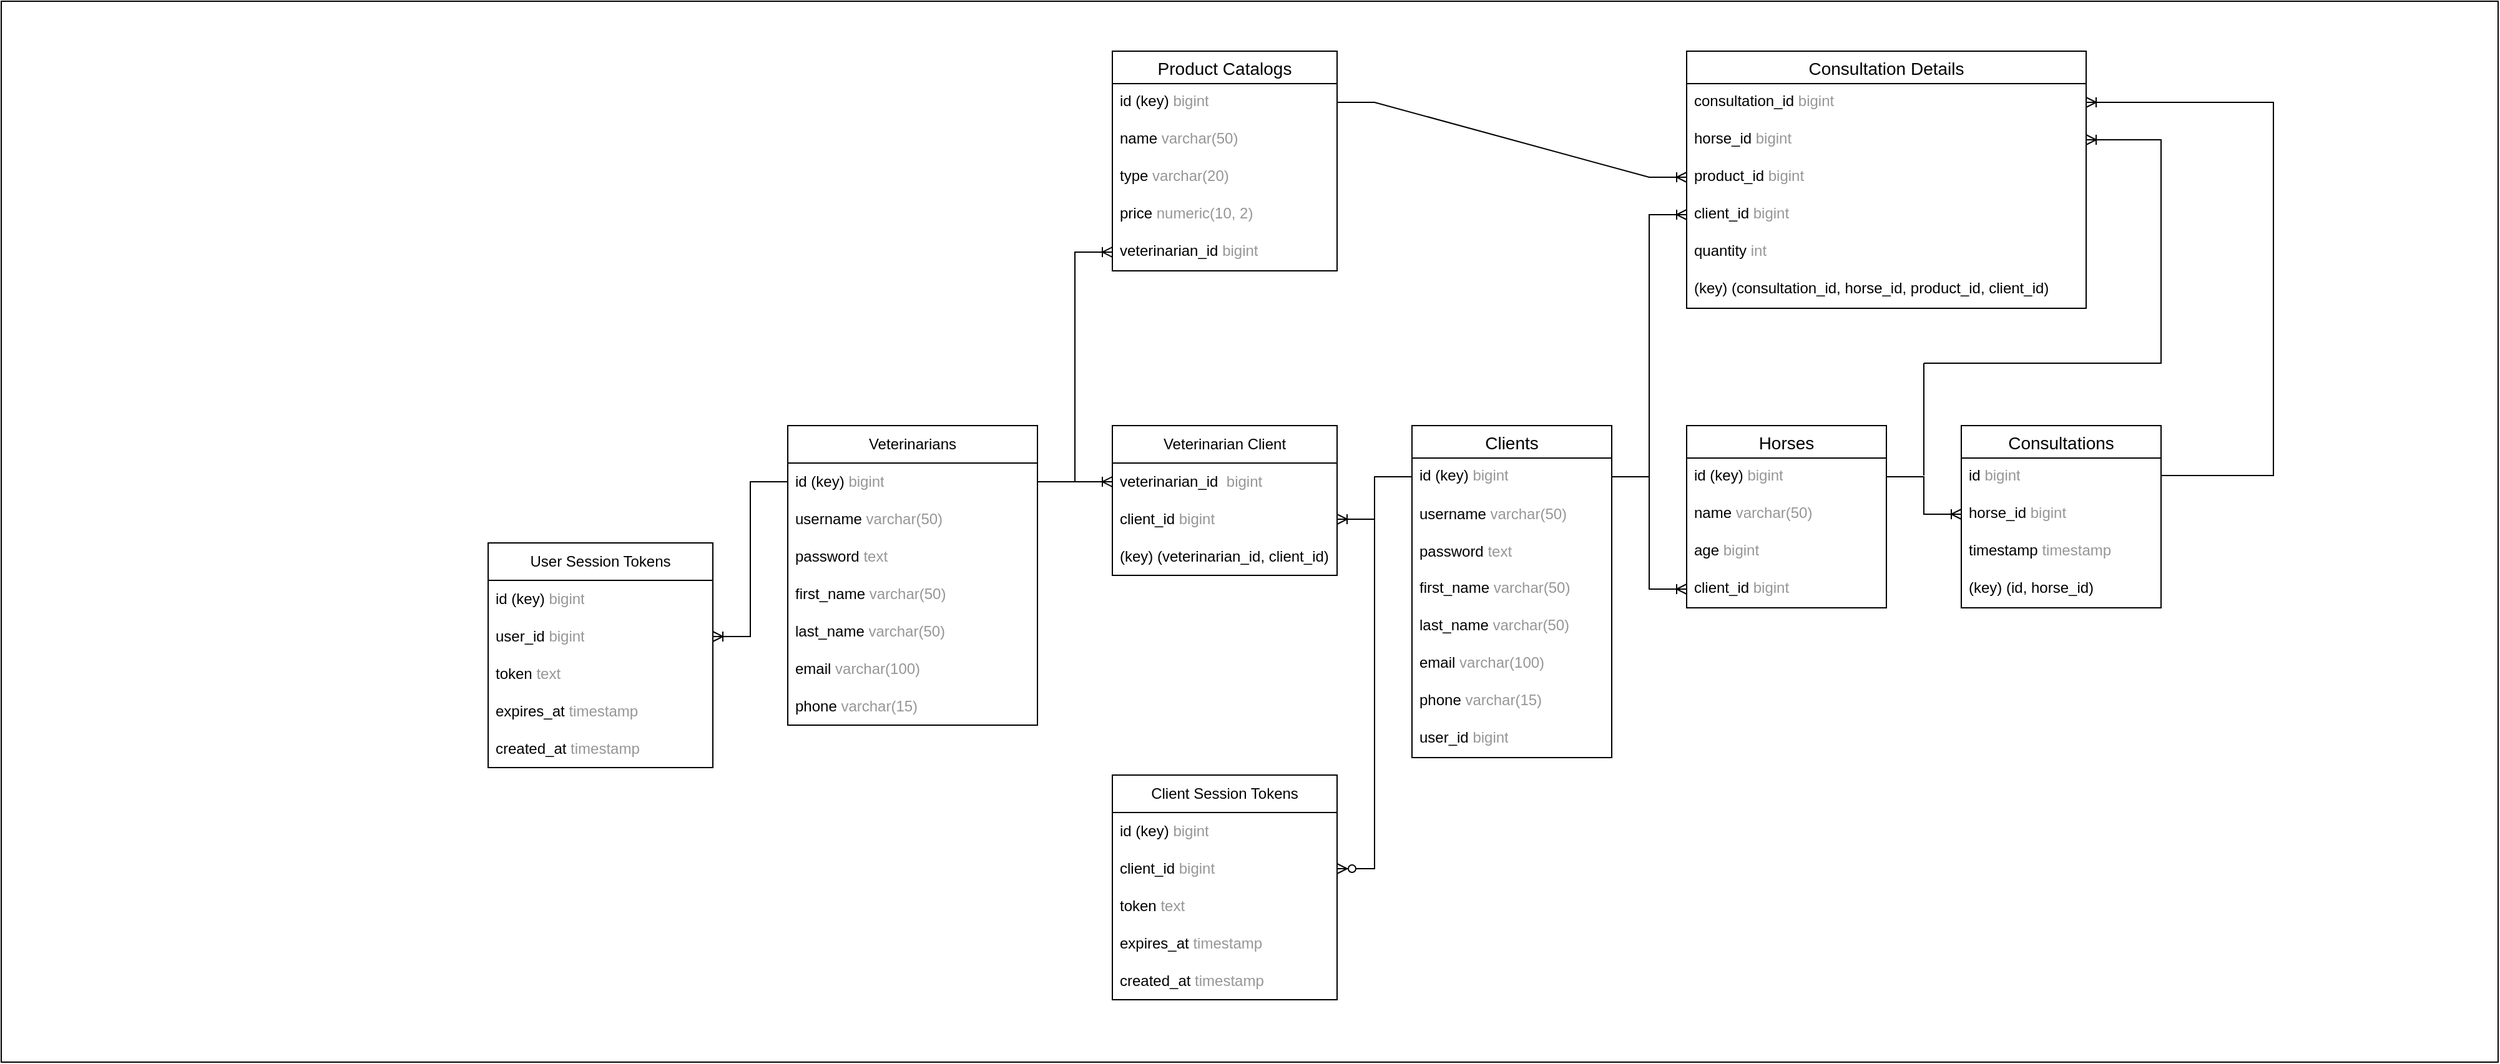 <mxfile version="26.0.16">
  <diagram name="Page-1" id="a7904f86-f2b4-8e86-fa97-74104820619b">
    <mxGraphModel dx="2787" dy="1796" grid="1" gridSize="10" guides="1" tooltips="1" connect="1" arrows="1" fold="1" page="1" pageScale="1" pageWidth="1100" pageHeight="850" background="#FFFFFF" math="0" shadow="0">
      <root>
        <mxCell id="0" />
        <mxCell id="1" parent="0" />
        <mxCell id="0PUOpv4q3WC7BL36jvcQ-1" value="" style="rounded=0;whiteSpace=wrap;html=1;" vertex="1" parent="1">
          <mxGeometry x="-1100" y="-850" width="2000" height="850" as="geometry" />
        </mxCell>
        <mxCell id="CKcXtdMAVw7ahf70taSX-3" value="Veterinarians" style="swimlane;fontStyle=0;childLayout=stackLayout;horizontal=1;startSize=30;horizontalStack=0;resizeParent=1;resizeParentMax=0;resizeLast=0;collapsible=1;marginBottom=0;whiteSpace=wrap;html=1;" parent="1" vertex="1">
          <mxGeometry x="-470" y="-510" width="200" height="240" as="geometry" />
        </mxCell>
        <mxCell id="CKcXtdMAVw7ahf70taSX-4" value="id (key)&amp;nbsp;&lt;span style=&quot;color: rgb(150, 150, 150);&quot;&gt;bigint&lt;/span&gt;" style="text;strokeColor=none;fillColor=none;align=left;verticalAlign=middle;spacingLeft=4;spacingRight=4;overflow=hidden;points=[[0,0.5],[1,0.5]];portConstraint=eastwest;rotatable=0;whiteSpace=wrap;html=1;" parent="CKcXtdMAVw7ahf70taSX-3" vertex="1">
          <mxGeometry y="30" width="200" height="30" as="geometry" />
        </mxCell>
        <mxCell id="CKcXtdMAVw7ahf70taSX-5" value="username&amp;nbsp;&lt;span style=&quot;caret-color: rgb(150, 150, 150); color: rgb(150, 150, 150);&quot;&gt;varchar(50)&lt;/span&gt;" style="text;strokeColor=none;fillColor=none;align=left;verticalAlign=middle;spacingLeft=4;spacingRight=4;overflow=hidden;points=[[0,0.5],[1,0.5]];portConstraint=eastwest;rotatable=0;whiteSpace=wrap;html=1;" parent="CKcXtdMAVw7ahf70taSX-3" vertex="1">
          <mxGeometry y="60" width="200" height="30" as="geometry" />
        </mxCell>
        <mxCell id="CKcXtdMAVw7ahf70taSX-6" value="password&amp;nbsp;&lt;span style=&quot;caret-color: rgb(150, 150, 150); color: rgb(150, 150, 150);&quot;&gt;text&lt;/span&gt;" style="text;strokeColor=none;fillColor=none;align=left;verticalAlign=middle;spacingLeft=4;spacingRight=4;overflow=hidden;points=[[0,0.5],[1,0.5]];portConstraint=eastwest;rotatable=0;whiteSpace=wrap;html=1;" parent="CKcXtdMAVw7ahf70taSX-3" vertex="1">
          <mxGeometry y="90" width="200" height="30" as="geometry" />
        </mxCell>
        <mxCell id="CKcXtdMAVw7ahf70taSX-13" value="first_name&amp;nbsp;&lt;span style=&quot;caret-color: rgb(150, 150, 150); color: rgb(150, 150, 150);&quot;&gt;varchar(50)&lt;/span&gt;" style="text;strokeColor=none;fillColor=none;align=left;verticalAlign=middle;spacingLeft=4;spacingRight=4;overflow=hidden;points=[[0,0.5],[1,0.5]];portConstraint=eastwest;rotatable=0;whiteSpace=wrap;html=1;" parent="CKcXtdMAVw7ahf70taSX-3" vertex="1">
          <mxGeometry y="120" width="200" height="30" as="geometry" />
        </mxCell>
        <mxCell id="CKcXtdMAVw7ahf70taSX-14" value="last_name&amp;nbsp;&lt;span style=&quot;caret-color: rgb(150, 150, 150); color: rgb(150, 150, 150);&quot;&gt;varchar(50)&lt;/span&gt;" style="text;strokeColor=none;fillColor=none;align=left;verticalAlign=middle;spacingLeft=4;spacingRight=4;overflow=hidden;points=[[0,0.5],[1,0.5]];portConstraint=eastwest;rotatable=0;whiteSpace=wrap;html=1;" parent="CKcXtdMAVw7ahf70taSX-3" vertex="1">
          <mxGeometry y="150" width="200" height="30" as="geometry" />
        </mxCell>
        <mxCell id="CKcXtdMAVw7ahf70taSX-15" value="email&amp;nbsp;&lt;span style=&quot;caret-color: rgb(150, 150, 150); color: rgb(150, 150, 150);&quot;&gt;varchar(100)&lt;/span&gt;" style="text;strokeColor=none;fillColor=none;align=left;verticalAlign=middle;spacingLeft=4;spacingRight=4;overflow=hidden;points=[[0,0.5],[1,0.5]];portConstraint=eastwest;rotatable=0;whiteSpace=wrap;html=1;" parent="CKcXtdMAVw7ahf70taSX-3" vertex="1">
          <mxGeometry y="180" width="200" height="30" as="geometry" />
        </mxCell>
        <mxCell id="CKcXtdMAVw7ahf70taSX-16" value="phone&amp;nbsp;&lt;span style=&quot;caret-color: rgb(150, 150, 150); color: rgb(150, 150, 150);&quot;&gt;varchar(15)&lt;/span&gt;" style="text;strokeColor=none;fillColor=none;align=left;verticalAlign=middle;spacingLeft=4;spacingRight=4;overflow=hidden;points=[[0,0.5],[1,0.5]];portConstraint=eastwest;rotatable=0;whiteSpace=wrap;html=1;" parent="CKcXtdMAVw7ahf70taSX-3" vertex="1">
          <mxGeometry y="210" width="200" height="30" as="geometry" />
        </mxCell>
        <mxCell id="CKcXtdMAVw7ahf70taSX-17" value="Clients" style="swimlane;fontStyle=0;childLayout=stackLayout;horizontal=1;startSize=26;horizontalStack=0;resizeParent=1;resizeParentMax=0;resizeLast=0;collapsible=1;marginBottom=0;align=center;fontSize=14;" parent="1" vertex="1">
          <mxGeometry x="30" y="-510" width="160" height="266" as="geometry" />
        </mxCell>
        <mxCell id="CKcXtdMAVw7ahf70taSX-18" value="id (key)&amp;nbsp;&lt;span style=&quot;caret-color: rgb(150, 150, 150); color: rgb(150, 150, 150);&quot;&gt;bigint&lt;/span&gt;" style="text;strokeColor=none;fillColor=none;spacingLeft=4;spacingRight=4;overflow=hidden;rotatable=0;points=[[0,0.5],[1,0.5]];portConstraint=eastwest;fontSize=12;whiteSpace=wrap;html=1;" parent="CKcXtdMAVw7ahf70taSX-17" vertex="1">
          <mxGeometry y="26" width="160" height="30" as="geometry" />
        </mxCell>
        <mxCell id="CKcXtdMAVw7ahf70taSX-120" value="username&amp;nbsp;&lt;span style=&quot;caret-color: rgb(150, 150, 150); color: rgb(150, 150, 150);&quot;&gt;varchar(50)&lt;/span&gt;" style="text;strokeColor=none;fillColor=none;align=left;verticalAlign=middle;spacingLeft=4;spacingRight=4;overflow=hidden;points=[[0,0.5],[1,0.5]];portConstraint=eastwest;rotatable=0;whiteSpace=wrap;html=1;" parent="CKcXtdMAVw7ahf70taSX-17" vertex="1">
          <mxGeometry y="56" width="160" height="30" as="geometry" />
        </mxCell>
        <mxCell id="CKcXtdMAVw7ahf70taSX-121" value="password&amp;nbsp;&lt;span style=&quot;caret-color: rgb(150, 150, 150); color: rgb(150, 150, 150);&quot;&gt;text&lt;/span&gt;" style="text;strokeColor=none;fillColor=none;align=left;verticalAlign=middle;spacingLeft=4;spacingRight=4;overflow=hidden;points=[[0,0.5],[1,0.5]];portConstraint=eastwest;rotatable=0;whiteSpace=wrap;html=1;" parent="CKcXtdMAVw7ahf70taSX-17" vertex="1">
          <mxGeometry y="86" width="160" height="30" as="geometry" />
        </mxCell>
        <mxCell id="CKcXtdMAVw7ahf70taSX-19" value="first_name&amp;nbsp;&lt;span style=&quot;caret-color: rgb(150, 150, 150); color: rgb(150, 150, 150);&quot;&gt;varchar(50)&lt;/span&gt;" style="text;strokeColor=none;fillColor=none;spacingLeft=4;spacingRight=4;overflow=hidden;rotatable=0;points=[[0,0.5],[1,0.5]];portConstraint=eastwest;fontSize=12;whiteSpace=wrap;html=1;" parent="CKcXtdMAVw7ahf70taSX-17" vertex="1">
          <mxGeometry y="116" width="160" height="30" as="geometry" />
        </mxCell>
        <mxCell id="CKcXtdMAVw7ahf70taSX-20" value="last_name&amp;nbsp;&lt;span style=&quot;caret-color: rgb(150, 150, 150); color: rgb(150, 150, 150);&quot;&gt;varchar(50)&lt;/span&gt;" style="text;strokeColor=none;fillColor=none;spacingLeft=4;spacingRight=4;overflow=hidden;rotatable=0;points=[[0,0.5],[1,0.5]];portConstraint=eastwest;fontSize=12;whiteSpace=wrap;html=1;" parent="CKcXtdMAVw7ahf70taSX-17" vertex="1">
          <mxGeometry y="146" width="160" height="30" as="geometry" />
        </mxCell>
        <mxCell id="CKcXtdMAVw7ahf70taSX-22" value="email&amp;nbsp;&lt;span style=&quot;caret-color: rgb(150, 150, 150); color: rgb(150, 150, 150);&quot;&gt;varchar(100)&lt;/span&gt;" style="text;strokeColor=none;fillColor=none;spacingLeft=4;spacingRight=4;overflow=hidden;rotatable=0;points=[[0,0.5],[1,0.5]];portConstraint=eastwest;fontSize=12;whiteSpace=wrap;html=1;" parent="CKcXtdMAVw7ahf70taSX-17" vertex="1">
          <mxGeometry y="176" width="160" height="30" as="geometry" />
        </mxCell>
        <mxCell id="CKcXtdMAVw7ahf70taSX-23" value="phone&amp;nbsp;&lt;span style=&quot;caret-color: rgb(150, 150, 150); color: rgb(150, 150, 150);&quot;&gt;varchar(15)&lt;/span&gt;" style="text;strokeColor=none;fillColor=none;spacingLeft=4;spacingRight=4;overflow=hidden;rotatable=0;points=[[0,0.5],[1,0.5]];portConstraint=eastwest;fontSize=12;whiteSpace=wrap;html=1;" parent="CKcXtdMAVw7ahf70taSX-17" vertex="1">
          <mxGeometry y="206" width="160" height="30" as="geometry" />
        </mxCell>
        <mxCell id="CKcXtdMAVw7ahf70taSX-24" value="user_id&amp;nbsp;&lt;span style=&quot;caret-color: rgb(150, 150, 150); color: rgb(150, 150, 150);&quot;&gt;bigint&lt;/span&gt;" style="text;strokeColor=none;fillColor=none;spacingLeft=4;spacingRight=4;overflow=hidden;rotatable=0;points=[[0,0.5],[1,0.5]];portConstraint=eastwest;fontSize=12;whiteSpace=wrap;html=1;" parent="CKcXtdMAVw7ahf70taSX-17" vertex="1">
          <mxGeometry y="236" width="160" height="30" as="geometry" />
        </mxCell>
        <mxCell id="CKcXtdMAVw7ahf70taSX-25" value="Horses" style="swimlane;fontStyle=0;childLayout=stackLayout;horizontal=1;startSize=26;horizontalStack=0;resizeParent=1;resizeParentMax=0;resizeLast=0;collapsible=1;marginBottom=0;align=center;fontSize=14;" parent="1" vertex="1">
          <mxGeometry x="250" y="-510" width="160" height="146" as="geometry">
            <mxRectangle x="280" y="-380" width="80" height="30" as="alternateBounds" />
          </mxGeometry>
        </mxCell>
        <mxCell id="CKcXtdMAVw7ahf70taSX-26" value="id (key)&amp;nbsp;&lt;span style=&quot;caret-color: rgb(150, 150, 150); color: rgb(150, 150, 150);&quot;&gt;bigint&lt;/span&gt;" style="text;strokeColor=none;fillColor=none;spacingLeft=4;spacingRight=4;overflow=hidden;rotatable=0;points=[[0,0.5],[1,0.5]];portConstraint=eastwest;fontSize=12;whiteSpace=wrap;html=1;" parent="CKcXtdMAVw7ahf70taSX-25" vertex="1">
          <mxGeometry y="26" width="160" height="30" as="geometry" />
        </mxCell>
        <mxCell id="CKcXtdMAVw7ahf70taSX-27" value="name&amp;nbsp;&lt;span style=&quot;caret-color: rgb(150, 150, 150); color: rgb(150, 150, 150);&quot;&gt;varchar(50)&lt;/span&gt;" style="text;strokeColor=none;fillColor=none;spacingLeft=4;spacingRight=4;overflow=hidden;rotatable=0;points=[[0,0.5],[1,0.5]];portConstraint=eastwest;fontSize=12;whiteSpace=wrap;html=1;" parent="CKcXtdMAVw7ahf70taSX-25" vertex="1">
          <mxGeometry y="56" width="160" height="30" as="geometry" />
        </mxCell>
        <mxCell id="CKcXtdMAVw7ahf70taSX-28" value="age&amp;nbsp;&lt;span style=&quot;caret-color: rgb(150, 150, 150); color: rgb(150, 150, 150);&quot;&gt;bigint&lt;/span&gt;" style="text;strokeColor=none;fillColor=none;spacingLeft=4;spacingRight=4;overflow=hidden;rotatable=0;points=[[0,0.5],[1,0.5]];portConstraint=eastwest;fontSize=12;whiteSpace=wrap;html=1;" parent="CKcXtdMAVw7ahf70taSX-25" vertex="1">
          <mxGeometry y="86" width="160" height="30" as="geometry" />
        </mxCell>
        <mxCell id="CKcXtdMAVw7ahf70taSX-29" value="client_id&amp;nbsp;&lt;span style=&quot;caret-color: rgb(150, 150, 150); color: rgb(150, 150, 150);&quot;&gt;bigint&lt;/span&gt;" style="text;strokeColor=none;fillColor=none;spacingLeft=4;spacingRight=4;overflow=hidden;rotatable=0;points=[[0,0.5],[1,0.5]];portConstraint=eastwest;fontSize=12;whiteSpace=wrap;html=1;" parent="CKcXtdMAVw7ahf70taSX-25" vertex="1">
          <mxGeometry y="116" width="160" height="30" as="geometry" />
        </mxCell>
        <mxCell id="CKcXtdMAVw7ahf70taSX-32" value="Consultations" style="swimlane;fontStyle=0;childLayout=stackLayout;horizontal=1;startSize=26;horizontalStack=0;resizeParent=1;resizeParentMax=0;resizeLast=0;collapsible=1;marginBottom=0;align=center;fontSize=14;" parent="1" vertex="1">
          <mxGeometry x="470" y="-510" width="160" height="146" as="geometry" />
        </mxCell>
        <mxCell id="CKcXtdMAVw7ahf70taSX-33" value="id&amp;nbsp;&lt;span style=&quot;caret-color: rgb(150, 150, 150); color: rgb(150, 150, 150);&quot;&gt;bigint&lt;/span&gt;" style="text;strokeColor=none;fillColor=none;spacingLeft=4;spacingRight=4;overflow=hidden;rotatable=0;points=[[0,0.5],[1,0.5]];portConstraint=eastwest;fontSize=12;whiteSpace=wrap;html=1;" parent="CKcXtdMAVw7ahf70taSX-32" vertex="1">
          <mxGeometry y="26" width="160" height="30" as="geometry" />
        </mxCell>
        <mxCell id="CKcXtdMAVw7ahf70taSX-34" value="horse_id&amp;nbsp;&lt;span style=&quot;caret-color: rgb(150, 150, 150); color: rgb(150, 150, 150);&quot;&gt;bigint&lt;/span&gt;" style="text;strokeColor=none;fillColor=none;spacingLeft=4;spacingRight=4;overflow=hidden;rotatable=0;points=[[0,0.5],[1,0.5]];portConstraint=eastwest;fontSize=12;whiteSpace=wrap;html=1;" parent="CKcXtdMAVw7ahf70taSX-32" vertex="1">
          <mxGeometry y="56" width="160" height="30" as="geometry" />
        </mxCell>
        <mxCell id="CKcXtdMAVw7ahf70taSX-35" value="timestamp&amp;nbsp;&lt;span style=&quot;caret-color: rgb(150, 150, 150); color: rgb(150, 150, 150);&quot;&gt;timestamp&lt;/span&gt;" style="text;strokeColor=none;fillColor=none;spacingLeft=4;spacingRight=4;overflow=hidden;rotatable=0;points=[[0,0.5],[1,0.5]];portConstraint=eastwest;fontSize=12;whiteSpace=wrap;html=1;" parent="CKcXtdMAVw7ahf70taSX-32" vertex="1">
          <mxGeometry y="86" width="160" height="30" as="geometry" />
        </mxCell>
        <mxCell id="CKcXtdMAVw7ahf70taSX-36" value="(key)&amp;nbsp;(id, horse_id)" style="text;strokeColor=none;fillColor=none;spacingLeft=4;spacingRight=4;overflow=hidden;rotatable=0;points=[[0,0.5],[1,0.5]];portConstraint=eastwest;fontSize=12;whiteSpace=wrap;html=1;" parent="CKcXtdMAVw7ahf70taSX-32" vertex="1">
          <mxGeometry y="116" width="160" height="30" as="geometry" />
        </mxCell>
        <mxCell id="CKcXtdMAVw7ahf70taSX-43" value="Consultation Details" style="swimlane;fontStyle=0;childLayout=stackLayout;horizontal=1;startSize=26;horizontalStack=0;resizeParent=1;resizeParentMax=0;resizeLast=0;collapsible=1;marginBottom=0;align=center;fontSize=14;" parent="1" vertex="1">
          <mxGeometry x="250" y="-810" width="320" height="206" as="geometry" />
        </mxCell>
        <mxCell id="CKcXtdMAVw7ahf70taSX-44" value="consultation_id&amp;nbsp;&lt;span style=&quot;caret-color: rgb(150, 150, 150); color: rgb(150, 150, 150);&quot;&gt;bigint&lt;/span&gt;" style="text;strokeColor=none;fillColor=none;spacingLeft=4;spacingRight=4;overflow=hidden;rotatable=0;points=[[0,0.5],[1,0.5]];portConstraint=eastwest;fontSize=12;whiteSpace=wrap;html=1;" parent="CKcXtdMAVw7ahf70taSX-43" vertex="1">
          <mxGeometry y="26" width="320" height="30" as="geometry" />
        </mxCell>
        <mxCell id="CKcXtdMAVw7ahf70taSX-45" value="horse_id&amp;nbsp;&lt;span style=&quot;caret-color: rgb(150, 150, 150); color: rgb(150, 150, 150);&quot;&gt;bigint&lt;/span&gt;" style="text;strokeColor=none;fillColor=none;spacingLeft=4;spacingRight=4;overflow=hidden;rotatable=0;points=[[0,0.5],[1,0.5]];portConstraint=eastwest;fontSize=12;whiteSpace=wrap;html=1;" parent="CKcXtdMAVw7ahf70taSX-43" vertex="1">
          <mxGeometry y="56" width="320" height="30" as="geometry" />
        </mxCell>
        <mxCell id="CKcXtdMAVw7ahf70taSX-49" value="product_id&amp;nbsp;&lt;span style=&quot;caret-color: rgb(150, 150, 150); color: rgb(150, 150, 150);&quot;&gt;bigint&lt;/span&gt;" style="text;strokeColor=none;fillColor=none;spacingLeft=4;spacingRight=4;overflow=hidden;rotatable=0;points=[[0,0.5],[1,0.5]];portConstraint=eastwest;fontSize=12;whiteSpace=wrap;html=1;" parent="CKcXtdMAVw7ahf70taSX-43" vertex="1">
          <mxGeometry y="86" width="320" height="30" as="geometry" />
        </mxCell>
        <mxCell id="CKcXtdMAVw7ahf70taSX-50" value="client_id&amp;nbsp;&lt;span style=&quot;caret-color: rgb(150, 150, 150); color: rgb(150, 150, 150);&quot;&gt;bigint&lt;/span&gt;" style="text;strokeColor=none;fillColor=none;spacingLeft=4;spacingRight=4;overflow=hidden;rotatable=0;points=[[0,0.5],[1,0.5]];portConstraint=eastwest;fontSize=12;whiteSpace=wrap;html=1;" parent="CKcXtdMAVw7ahf70taSX-43" vertex="1">
          <mxGeometry y="116" width="320" height="30" as="geometry" />
        </mxCell>
        <mxCell id="CKcXtdMAVw7ahf70taSX-52" value="quantity&amp;nbsp;&lt;span style=&quot;caret-color: rgb(150, 150, 150); color: rgb(150, 150, 150);&quot;&gt;int&lt;/span&gt;" style="text;strokeColor=none;fillColor=none;spacingLeft=4;spacingRight=4;overflow=hidden;rotatable=0;points=[[0,0.5],[1,0.5]];portConstraint=eastwest;fontSize=12;whiteSpace=wrap;html=1;" parent="CKcXtdMAVw7ahf70taSX-43" vertex="1">
          <mxGeometry y="146" width="320" height="30" as="geometry" />
        </mxCell>
        <mxCell id="CKcXtdMAVw7ahf70taSX-47" value="(key)&amp;nbsp;(consultation_id, horse_id, product_id, client_id)" style="text;strokeColor=none;fillColor=none;spacingLeft=4;spacingRight=4;overflow=hidden;rotatable=0;points=[[0,0.5],[1,0.5]];portConstraint=eastwest;fontSize=12;whiteSpace=wrap;html=1;" parent="CKcXtdMAVw7ahf70taSX-43" vertex="1">
          <mxGeometry y="176" width="320" height="30" as="geometry" />
        </mxCell>
        <mxCell id="CKcXtdMAVw7ahf70taSX-53" value="Product Catalogs" style="swimlane;fontStyle=0;childLayout=stackLayout;horizontal=1;startSize=26;horizontalStack=0;resizeParent=1;resizeParentMax=0;resizeLast=0;collapsible=1;marginBottom=0;align=center;fontSize=14;" parent="1" vertex="1">
          <mxGeometry x="-210" y="-810" width="180" height="176" as="geometry" />
        </mxCell>
        <mxCell id="CKcXtdMAVw7ahf70taSX-54" value="id (key)&amp;nbsp;&lt;span style=&quot;caret-color: rgb(150, 150, 150); color: rgb(150, 150, 150);&quot;&gt;bigint&lt;/span&gt;" style="text;strokeColor=none;fillColor=none;spacingLeft=4;spacingRight=4;overflow=hidden;rotatable=0;points=[[0,0.5],[1,0.5]];portConstraint=eastwest;fontSize=12;whiteSpace=wrap;html=1;" parent="CKcXtdMAVw7ahf70taSX-53" vertex="1">
          <mxGeometry y="26" width="180" height="30" as="geometry" />
        </mxCell>
        <mxCell id="CKcXtdMAVw7ahf70taSX-55" value="name&amp;nbsp;&lt;span style=&quot;caret-color: rgb(150, 150, 150); color: rgb(150, 150, 150);&quot;&gt;varchar(50)&lt;/span&gt;" style="text;strokeColor=none;fillColor=none;spacingLeft=4;spacingRight=4;overflow=hidden;rotatable=0;points=[[0,0.5],[1,0.5]];portConstraint=eastwest;fontSize=12;whiteSpace=wrap;html=1;" parent="CKcXtdMAVw7ahf70taSX-53" vertex="1">
          <mxGeometry y="56" width="180" height="30" as="geometry" />
        </mxCell>
        <mxCell id="CKcXtdMAVw7ahf70taSX-56" value="type&amp;nbsp;&lt;span style=&quot;caret-color: rgb(150, 150, 150); color: rgb(150, 150, 150);&quot;&gt;varchar(20)&lt;/span&gt;" style="text;strokeColor=none;fillColor=none;spacingLeft=4;spacingRight=4;overflow=hidden;rotatable=0;points=[[0,0.5],[1,0.5]];portConstraint=eastwest;fontSize=12;whiteSpace=wrap;html=1;" parent="CKcXtdMAVw7ahf70taSX-53" vertex="1">
          <mxGeometry y="86" width="180" height="30" as="geometry" />
        </mxCell>
        <mxCell id="CKcXtdMAVw7ahf70taSX-57" value="price&amp;nbsp;&lt;span style=&quot;caret-color: rgb(150, 150, 150); color: rgb(150, 150, 150);&quot;&gt;numeric(10, 2)&lt;/span&gt;" style="text;strokeColor=none;fillColor=none;spacingLeft=4;spacingRight=4;overflow=hidden;rotatable=0;points=[[0,0.5],[1,0.5]];portConstraint=eastwest;fontSize=12;whiteSpace=wrap;html=1;" parent="CKcXtdMAVw7ahf70taSX-53" vertex="1">
          <mxGeometry y="116" width="180" height="30" as="geometry" />
        </mxCell>
        <mxCell id="CKcXtdMAVw7ahf70taSX-58" value="veterinarian_id&amp;nbsp;&lt;span style=&quot;caret-color: rgb(150, 150, 150); color: rgb(150, 150, 150);&quot;&gt;bigint&lt;/span&gt;" style="text;strokeColor=none;fillColor=none;spacingLeft=4;spacingRight=4;overflow=hidden;rotatable=0;points=[[0,0.5],[1,0.5]];portConstraint=eastwest;fontSize=12;whiteSpace=wrap;html=1;" parent="CKcXtdMAVw7ahf70taSX-53" vertex="1">
          <mxGeometry y="146" width="180" height="30" as="geometry" />
        </mxCell>
        <mxCell id="CKcXtdMAVw7ahf70taSX-63" value="User Session Tokens" style="swimlane;fontStyle=0;childLayout=stackLayout;horizontal=1;startSize=30;horizontalStack=0;resizeParent=1;resizeParentMax=0;resizeLast=0;collapsible=1;marginBottom=0;whiteSpace=wrap;html=1;" parent="1" vertex="1">
          <mxGeometry x="-710" y="-416" width="180" height="180" as="geometry" />
        </mxCell>
        <mxCell id="CKcXtdMAVw7ahf70taSX-64" value="id (key)&amp;nbsp;&lt;span style=&quot;color: rgb(150, 150, 150);&quot;&gt;bigint&lt;/span&gt;" style="text;strokeColor=none;fillColor=none;align=left;verticalAlign=middle;spacingLeft=4;spacingRight=4;overflow=hidden;points=[[0,0.5],[1,0.5]];portConstraint=eastwest;rotatable=0;whiteSpace=wrap;html=1;" parent="CKcXtdMAVw7ahf70taSX-63" vertex="1">
          <mxGeometry y="30" width="180" height="30" as="geometry" />
        </mxCell>
        <mxCell id="CKcXtdMAVw7ahf70taSX-65" value="user_id &lt;font color=&quot;#969696&quot;&gt;&lt;span style=&quot;caret-color: rgb(150, 150, 150);&quot;&gt;bigint&lt;/span&gt;&lt;/font&gt;" style="text;strokeColor=none;fillColor=none;align=left;verticalAlign=middle;spacingLeft=4;spacingRight=4;overflow=hidden;points=[[0,0.5],[1,0.5]];portConstraint=eastwest;rotatable=0;whiteSpace=wrap;html=1;" parent="CKcXtdMAVw7ahf70taSX-63" vertex="1">
          <mxGeometry y="60" width="180" height="30" as="geometry" />
        </mxCell>
        <mxCell id="CKcXtdMAVw7ahf70taSX-66" value="token&amp;nbsp;&lt;span style=&quot;caret-color: rgb(150, 150, 150); color: rgb(150, 150, 150);&quot;&gt;text&lt;/span&gt;" style="text;strokeColor=none;fillColor=none;align=left;verticalAlign=middle;spacingLeft=4;spacingRight=4;overflow=hidden;points=[[0,0.5],[1,0.5]];portConstraint=eastwest;rotatable=0;whiteSpace=wrap;html=1;" parent="CKcXtdMAVw7ahf70taSX-63" vertex="1">
          <mxGeometry y="90" width="180" height="30" as="geometry" />
        </mxCell>
        <mxCell id="CKcXtdMAVw7ahf70taSX-67" value="expires_at&amp;nbsp;&lt;span style=&quot;caret-color: rgb(150, 150, 150); color: rgb(150, 150, 150);&quot;&gt;timestamp&lt;/span&gt;" style="text;strokeColor=none;fillColor=none;align=left;verticalAlign=middle;spacingLeft=4;spacingRight=4;overflow=hidden;points=[[0,0.5],[1,0.5]];portConstraint=eastwest;rotatable=0;whiteSpace=wrap;html=1;" parent="CKcXtdMAVw7ahf70taSX-63" vertex="1">
          <mxGeometry y="120" width="180" height="30" as="geometry" />
        </mxCell>
        <mxCell id="CKcXtdMAVw7ahf70taSX-68" value="created_at&amp;nbsp;&lt;span style=&quot;caret-color: rgb(150, 150, 150); color: rgb(150, 150, 150);&quot;&gt;timestamp&lt;/span&gt;" style="text;strokeColor=none;fillColor=none;align=left;verticalAlign=middle;spacingLeft=4;spacingRight=4;overflow=hidden;points=[[0,0.5],[1,0.5]];portConstraint=eastwest;rotatable=0;whiteSpace=wrap;html=1;" parent="CKcXtdMAVw7ahf70taSX-63" vertex="1">
          <mxGeometry y="150" width="180" height="30" as="geometry" />
        </mxCell>
        <mxCell id="CKcXtdMAVw7ahf70taSX-71" value="" style="edgeStyle=entityRelationEdgeStyle;fontSize=12;html=1;endArrow=ERoneToMany;rounded=0;exitX=1;exitY=0.5;exitDx=0;exitDy=0;entryX=0;entryY=0.5;entryDx=0;entryDy=0;" parent="1" source="CKcXtdMAVw7ahf70taSX-18" target="CKcXtdMAVw7ahf70taSX-29" edge="1">
          <mxGeometry width="100" height="100" relative="1" as="geometry">
            <mxPoint x="320" y="-300" as="sourcePoint" />
            <mxPoint x="420" y="-400" as="targetPoint" />
          </mxGeometry>
        </mxCell>
        <mxCell id="CKcXtdMAVw7ahf70taSX-72" value="" style="edgeStyle=entityRelationEdgeStyle;fontSize=12;html=1;endArrow=ERoneToMany;rounded=0;exitX=1;exitY=0.5;exitDx=0;exitDy=0;entryX=0;entryY=0.5;entryDx=0;entryDy=0;" parent="1" source="CKcXtdMAVw7ahf70taSX-26" target="CKcXtdMAVw7ahf70taSX-34" edge="1">
          <mxGeometry width="100" height="100" relative="1" as="geometry">
            <mxPoint x="610" y="-160" as="sourcePoint" />
            <mxPoint x="710" y="-260" as="targetPoint" />
          </mxGeometry>
        </mxCell>
        <mxCell id="CKcXtdMAVw7ahf70taSX-81" value="" style="edgeStyle=entityRelationEdgeStyle;fontSize=12;html=1;endArrow=ERoneToMany;rounded=0;exitX=1;exitY=0.5;exitDx=0;exitDy=0;entryX=0;entryY=0.5;entryDx=0;entryDy=0;" parent="1" source="CKcXtdMAVw7ahf70taSX-18" target="CKcXtdMAVw7ahf70taSX-50" edge="1">
          <mxGeometry width="100" height="100" relative="1" as="geometry">
            <mxPoint x="690" y="-90" as="sourcePoint" />
            <mxPoint x="790" y="-190" as="targetPoint" />
          </mxGeometry>
        </mxCell>
        <mxCell id="CKcXtdMAVw7ahf70taSX-84" value="" style="edgeStyle=entityRelationEdgeStyle;fontSize=12;html=1;endArrow=ERoneToMany;rounded=0;entryX=1;entryY=0.5;entryDx=0;entryDy=0;" parent="1" target="CKcXtdMAVw7ahf70taSX-45" edge="1">
          <mxGeometry width="100" height="100" relative="1" as="geometry">
            <mxPoint x="600" y="-560" as="sourcePoint" />
            <mxPoint x="770" y="-470" as="targetPoint" />
          </mxGeometry>
        </mxCell>
        <mxCell id="CKcXtdMAVw7ahf70taSX-85" value="" style="endArrow=none;html=1;rounded=0;" parent="1" edge="1">
          <mxGeometry width="50" height="50" relative="1" as="geometry">
            <mxPoint x="440" y="-560" as="sourcePoint" />
            <mxPoint x="600" y="-560" as="targetPoint" />
          </mxGeometry>
        </mxCell>
        <mxCell id="CKcXtdMAVw7ahf70taSX-87" value="" style="endArrow=none;html=1;rounded=0;" parent="1" edge="1">
          <mxGeometry width="50" height="50" relative="1" as="geometry">
            <mxPoint x="440" y="-470" as="sourcePoint" />
            <mxPoint x="440" y="-560" as="targetPoint" />
          </mxGeometry>
        </mxCell>
        <mxCell id="CKcXtdMAVw7ahf70taSX-88" value="" style="edgeStyle=entityRelationEdgeStyle;fontSize=12;html=1;endArrow=ERoneToMany;rounded=0;entryX=1;entryY=0.5;entryDx=0;entryDy=0;" parent="1" target="CKcXtdMAVw7ahf70taSX-44" edge="1">
          <mxGeometry width="100" height="100" relative="1" as="geometry">
            <mxPoint x="690" y="-470" as="sourcePoint" />
            <mxPoint x="770" y="-470" as="targetPoint" />
            <Array as="points">
              <mxPoint x="710" y="-620" />
              <mxPoint x="640" y="-610" />
            </Array>
          </mxGeometry>
        </mxCell>
        <mxCell id="CKcXtdMAVw7ahf70taSX-89" value="" style="endArrow=none;html=1;rounded=0;exitX=1;exitY=0.5;exitDx=0;exitDy=0;" parent="1" edge="1">
          <mxGeometry width="50" height="50" relative="1" as="geometry">
            <mxPoint x="630" y="-470" as="sourcePoint" />
            <mxPoint x="690" y="-470" as="targetPoint" />
          </mxGeometry>
        </mxCell>
        <mxCell id="CKcXtdMAVw7ahf70taSX-92" value="" style="edgeStyle=entityRelationEdgeStyle;fontSize=12;html=1;endArrow=ERoneToMany;rounded=0;exitX=0;exitY=0.5;exitDx=0;exitDy=0;entryX=1;entryY=0.5;entryDx=0;entryDy=0;" parent="1" source="CKcXtdMAVw7ahf70taSX-4" target="CKcXtdMAVw7ahf70taSX-65" edge="1">
          <mxGeometry width="100" height="100" relative="1" as="geometry">
            <mxPoint x="-70" y="-196" as="sourcePoint" />
            <mxPoint x="30" y="-296" as="targetPoint" />
          </mxGeometry>
        </mxCell>
        <mxCell id="CKcXtdMAVw7ahf70taSX-113" value="Client Session Tokens" style="swimlane;fontStyle=0;childLayout=stackLayout;horizontal=1;startSize=30;horizontalStack=0;resizeParent=1;resizeParentMax=0;resizeLast=0;collapsible=1;marginBottom=0;whiteSpace=wrap;html=1;" parent="1" vertex="1">
          <mxGeometry x="-210" y="-230" width="180" height="180" as="geometry" />
        </mxCell>
        <mxCell id="CKcXtdMAVw7ahf70taSX-114" value="id (key)&amp;nbsp;&lt;span style=&quot;color: rgb(150, 150, 150);&quot;&gt;bigint&lt;/span&gt;" style="text;strokeColor=none;fillColor=none;align=left;verticalAlign=middle;spacingLeft=4;spacingRight=4;overflow=hidden;points=[[0,0.5],[1,0.5]];portConstraint=eastwest;rotatable=0;whiteSpace=wrap;html=1;" parent="CKcXtdMAVw7ahf70taSX-113" vertex="1">
          <mxGeometry y="30" width="180" height="30" as="geometry" />
        </mxCell>
        <mxCell id="CKcXtdMAVw7ahf70taSX-115" value="client_id &lt;font color=&quot;#969696&quot;&gt;&lt;span style=&quot;caret-color: rgb(150, 150, 150);&quot;&gt;bigint&lt;/span&gt;&lt;/font&gt;" style="text;strokeColor=none;fillColor=none;align=left;verticalAlign=middle;spacingLeft=4;spacingRight=4;overflow=hidden;points=[[0,0.5],[1,0.5]];portConstraint=eastwest;rotatable=0;whiteSpace=wrap;html=1;" parent="CKcXtdMAVw7ahf70taSX-113" vertex="1">
          <mxGeometry y="60" width="180" height="30" as="geometry" />
        </mxCell>
        <mxCell id="CKcXtdMAVw7ahf70taSX-116" value="token&amp;nbsp;&lt;span style=&quot;caret-color: rgb(150, 150, 150); color: rgb(150, 150, 150);&quot;&gt;text&lt;/span&gt;" style="text;strokeColor=none;fillColor=none;align=left;verticalAlign=middle;spacingLeft=4;spacingRight=4;overflow=hidden;points=[[0,0.5],[1,0.5]];portConstraint=eastwest;rotatable=0;whiteSpace=wrap;html=1;" parent="CKcXtdMAVw7ahf70taSX-113" vertex="1">
          <mxGeometry y="90" width="180" height="30" as="geometry" />
        </mxCell>
        <mxCell id="CKcXtdMAVw7ahf70taSX-117" value="expires_at&amp;nbsp;&lt;span style=&quot;caret-color: rgb(150, 150, 150); color: rgb(150, 150, 150);&quot;&gt;timestamp&lt;/span&gt;" style="text;strokeColor=none;fillColor=none;align=left;verticalAlign=middle;spacingLeft=4;spacingRight=4;overflow=hidden;points=[[0,0.5],[1,0.5]];portConstraint=eastwest;rotatable=0;whiteSpace=wrap;html=1;" parent="CKcXtdMAVw7ahf70taSX-113" vertex="1">
          <mxGeometry y="120" width="180" height="30" as="geometry" />
        </mxCell>
        <mxCell id="CKcXtdMAVw7ahf70taSX-118" value="created_at&amp;nbsp;&lt;span style=&quot;caret-color: rgb(150, 150, 150); color: rgb(150, 150, 150);&quot;&gt;timestamp&lt;/span&gt;" style="text;strokeColor=none;fillColor=none;align=left;verticalAlign=middle;spacingLeft=4;spacingRight=4;overflow=hidden;points=[[0,0.5],[1,0.5]];portConstraint=eastwest;rotatable=0;whiteSpace=wrap;html=1;" parent="CKcXtdMAVw7ahf70taSX-113" vertex="1">
          <mxGeometry y="150" width="180" height="30" as="geometry" />
        </mxCell>
        <mxCell id="CKcXtdMAVw7ahf70taSX-122" value="Veterinarian Client" style="swimlane;fontStyle=0;childLayout=stackLayout;horizontal=1;startSize=30;horizontalStack=0;resizeParent=1;resizeParentMax=0;resizeLast=0;collapsible=1;marginBottom=0;whiteSpace=wrap;html=1;" parent="1" vertex="1">
          <mxGeometry x="-210" y="-510" width="180" height="120" as="geometry" />
        </mxCell>
        <mxCell id="CKcXtdMAVw7ahf70taSX-123" value="veterinarian_id &amp;nbsp;&lt;span style=&quot;color: rgb(150, 150, 150);&quot;&gt;bigint&lt;/span&gt;" style="text;strokeColor=none;fillColor=none;align=left;verticalAlign=middle;spacingLeft=4;spacingRight=4;overflow=hidden;points=[[0,0.5],[1,0.5]];portConstraint=eastwest;rotatable=0;whiteSpace=wrap;html=1;" parent="CKcXtdMAVw7ahf70taSX-122" vertex="1">
          <mxGeometry y="30" width="180" height="30" as="geometry" />
        </mxCell>
        <mxCell id="CKcXtdMAVw7ahf70taSX-124" value="client_id &lt;font color=&quot;#969696&quot;&gt;&lt;span style=&quot;caret-color: rgb(150, 150, 150);&quot;&gt;bigint&lt;/span&gt;&lt;/font&gt;" style="text;strokeColor=none;fillColor=none;align=left;verticalAlign=middle;spacingLeft=4;spacingRight=4;overflow=hidden;points=[[0,0.5],[1,0.5]];portConstraint=eastwest;rotatable=0;whiteSpace=wrap;html=1;" parent="CKcXtdMAVw7ahf70taSX-122" vertex="1">
          <mxGeometry y="60" width="180" height="30" as="geometry" />
        </mxCell>
        <mxCell id="CKcXtdMAVw7ahf70taSX-127" value="(key)&amp;nbsp;(veterinarian_id, client_id)" style="text;strokeColor=none;fillColor=none;align=left;verticalAlign=middle;spacingLeft=4;spacingRight=4;overflow=hidden;points=[[0,0.5],[1,0.5]];portConstraint=eastwest;rotatable=0;whiteSpace=wrap;html=1;" parent="CKcXtdMAVw7ahf70taSX-122" vertex="1">
          <mxGeometry y="90" width="180" height="30" as="geometry" />
        </mxCell>
        <mxCell id="CKcXtdMAVw7ahf70taSX-128" value="" style="edgeStyle=entityRelationEdgeStyle;fontSize=12;html=1;endArrow=ERoneToMany;rounded=0;exitX=1;exitY=0.5;exitDx=0;exitDy=0;entryX=0;entryY=0.5;entryDx=0;entryDy=0;" parent="1" source="CKcXtdMAVw7ahf70taSX-4" target="CKcXtdMAVw7ahf70taSX-123" edge="1">
          <mxGeometry width="100" height="100" relative="1" as="geometry">
            <mxPoint x="-170" y="-190" as="sourcePoint" />
            <mxPoint x="-70" y="-290" as="targetPoint" />
          </mxGeometry>
        </mxCell>
        <mxCell id="CKcXtdMAVw7ahf70taSX-130" value="" style="edgeStyle=entityRelationEdgeStyle;fontSize=12;html=1;endArrow=ERoneToMany;rounded=0;exitX=0;exitY=0.5;exitDx=0;exitDy=0;entryX=1;entryY=0.5;entryDx=0;entryDy=0;" parent="1" source="CKcXtdMAVw7ahf70taSX-18" target="CKcXtdMAVw7ahf70taSX-124" edge="1">
          <mxGeometry width="100" height="100" relative="1" as="geometry">
            <mxPoint x="-160" y="-190" as="sourcePoint" />
            <mxPoint x="-60" y="-290" as="targetPoint" />
            <Array as="points">
              <mxPoint y="-440" />
              <mxPoint x="10" y="-460" />
            </Array>
          </mxGeometry>
        </mxCell>
        <mxCell id="CKcXtdMAVw7ahf70taSX-131" value="" style="edgeStyle=entityRelationEdgeStyle;fontSize=12;html=1;endArrow=ERzeroToMany;endFill=1;rounded=0;exitX=0;exitY=0.5;exitDx=0;exitDy=0;entryX=1;entryY=0.5;entryDx=0;entryDy=0;" parent="1" source="CKcXtdMAVw7ahf70taSX-18" target="CKcXtdMAVw7ahf70taSX-115" edge="1">
          <mxGeometry width="100" height="100" relative="1" as="geometry">
            <mxPoint x="-20" y="-180" as="sourcePoint" />
            <mxPoint x="80" y="-280" as="targetPoint" />
          </mxGeometry>
        </mxCell>
        <mxCell id="CKcXtdMAVw7ahf70taSX-135" value="" style="edgeStyle=entityRelationEdgeStyle;fontSize=12;html=1;endArrow=ERoneToMany;rounded=0;exitX=1;exitY=0.5;exitDx=0;exitDy=0;entryX=0;entryY=0.5;entryDx=0;entryDy=0;" parent="1" source="CKcXtdMAVw7ahf70taSX-4" target="CKcXtdMAVw7ahf70taSX-58" edge="1">
          <mxGeometry width="100" height="100" relative="1" as="geometry">
            <mxPoint x="50" y="-450" as="sourcePoint" />
            <mxPoint x="150" y="-550" as="targetPoint" />
          </mxGeometry>
        </mxCell>
        <mxCell id="CKcXtdMAVw7ahf70taSX-136" value="" style="edgeStyle=entityRelationEdgeStyle;fontSize=12;html=1;endArrow=ERoneToMany;rounded=0;exitX=1;exitY=0.5;exitDx=0;exitDy=0;entryX=0;entryY=0.5;entryDx=0;entryDy=0;" parent="1" source="CKcXtdMAVw7ahf70taSX-54" target="CKcXtdMAVw7ahf70taSX-49" edge="1">
          <mxGeometry width="100" height="100" relative="1" as="geometry">
            <mxPoint x="80" y="-725" as="sourcePoint" />
            <mxPoint x="180" y="-825" as="targetPoint" />
          </mxGeometry>
        </mxCell>
      </root>
    </mxGraphModel>
  </diagram>
</mxfile>

